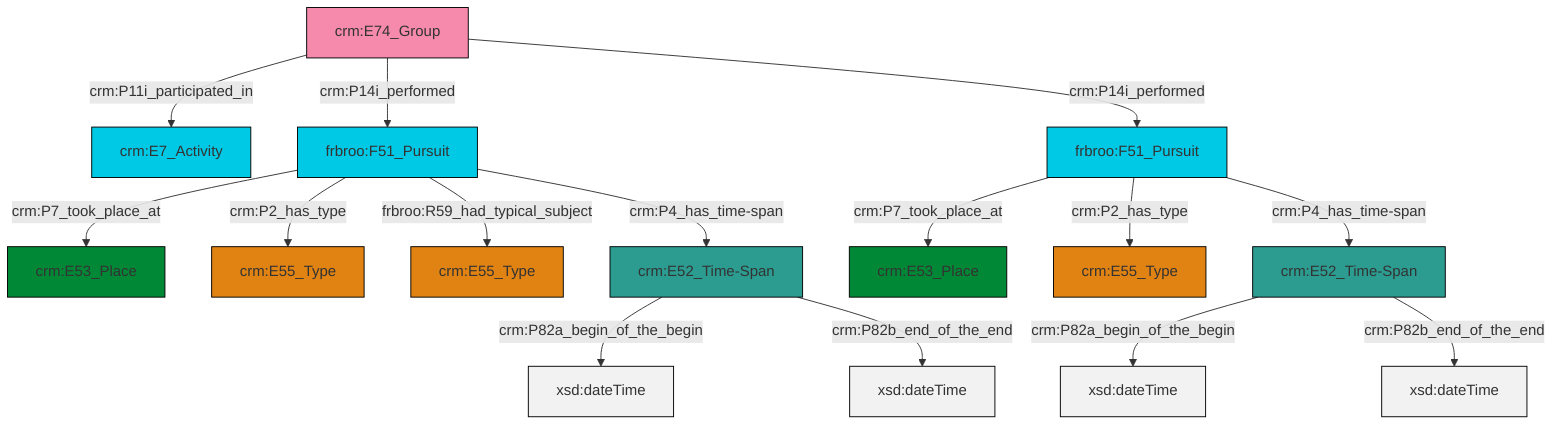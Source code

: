graph TD
classDef Literal fill:#f2f2f2,stroke:#000000;
classDef CRM_Entity fill:#FFFFFF,stroke:#000000;
classDef Temporal_Entity fill:#00C9E6, stroke:#000000;
classDef Type fill:#E18312, stroke:#000000;
classDef Time-Span fill:#2C9C91, stroke:#000000;
classDef Appellation fill:#FFEB7F, stroke:#000000;
classDef Place fill:#008836, stroke:#000000;
classDef Persistent_Item fill:#B266B2, stroke:#000000;
classDef Conceptual_Object fill:#FFD700, stroke:#000000;
classDef Physical_Thing fill:#D2B48C, stroke:#000000;
classDef Actor fill:#f58aad, stroke:#000000;
classDef PC_Classes fill:#4ce600, stroke:#000000;
classDef Multi fill:#cccccc,stroke:#000000;

0["frbroo:F51_Pursuit"]:::Temporal_Entity -->|crm:P7_took_place_at| 1["crm:E53_Place"]:::Place
0["frbroo:F51_Pursuit"]:::Temporal_Entity -->|crm:P2_has_type| 2["crm:E55_Type"]:::Type
8["crm:E52_Time-Span"]:::Time-Span -->|crm:P82a_begin_of_the_begin| 9[xsd:dateTime]:::Literal
11["frbroo:F51_Pursuit"]:::Temporal_Entity -->|crm:P7_took_place_at| 12["crm:E53_Place"]:::Place
6["crm:E52_Time-Span"]:::Time-Span -->|crm:P82a_begin_of_the_begin| 13[xsd:dateTime]:::Literal
6["crm:E52_Time-Span"]:::Time-Span -->|crm:P82b_end_of_the_end| 14[xsd:dateTime]:::Literal
16["crm:E74_Group"]:::Actor -->|crm:P11i_participated_in| 17["crm:E7_Activity"]:::Temporal_Entity
11["frbroo:F51_Pursuit"]:::Temporal_Entity -->|crm:P2_has_type| 3["crm:E55_Type"]:::Type
0["frbroo:F51_Pursuit"]:::Temporal_Entity -->|frbroo:R59_had_typical_subject| 19["crm:E55_Type"]:::Type
16["crm:E74_Group"]:::Actor -->|crm:P14i_performed| 0["frbroo:F51_Pursuit"]:::Temporal_Entity
16["crm:E74_Group"]:::Actor -->|crm:P14i_performed| 11["frbroo:F51_Pursuit"]:::Temporal_Entity
8["crm:E52_Time-Span"]:::Time-Span -->|crm:P82b_end_of_the_end| 22[xsd:dateTime]:::Literal
0["frbroo:F51_Pursuit"]:::Temporal_Entity -->|crm:P4_has_time-span| 8["crm:E52_Time-Span"]:::Time-Span
11["frbroo:F51_Pursuit"]:::Temporal_Entity -->|crm:P4_has_time-span| 6["crm:E52_Time-Span"]:::Time-Span